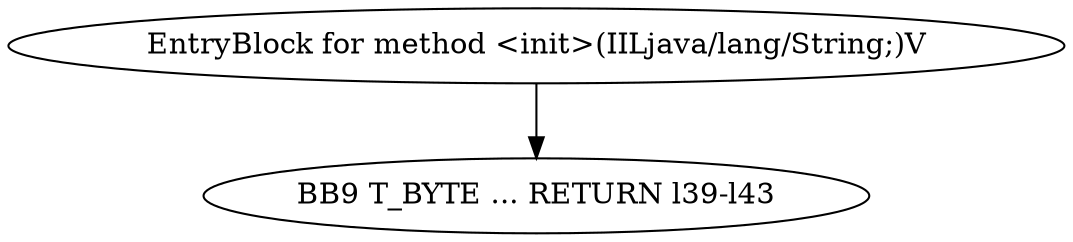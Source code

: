 digraph G {
  1 [ label="BB9 T_BYTE ... RETURN l39-l43" ];
  2 [ label="EntryBlock for method <init>(IILjava/lang/String;)V" ];
  2 -> 1 [ label="" ];
}
